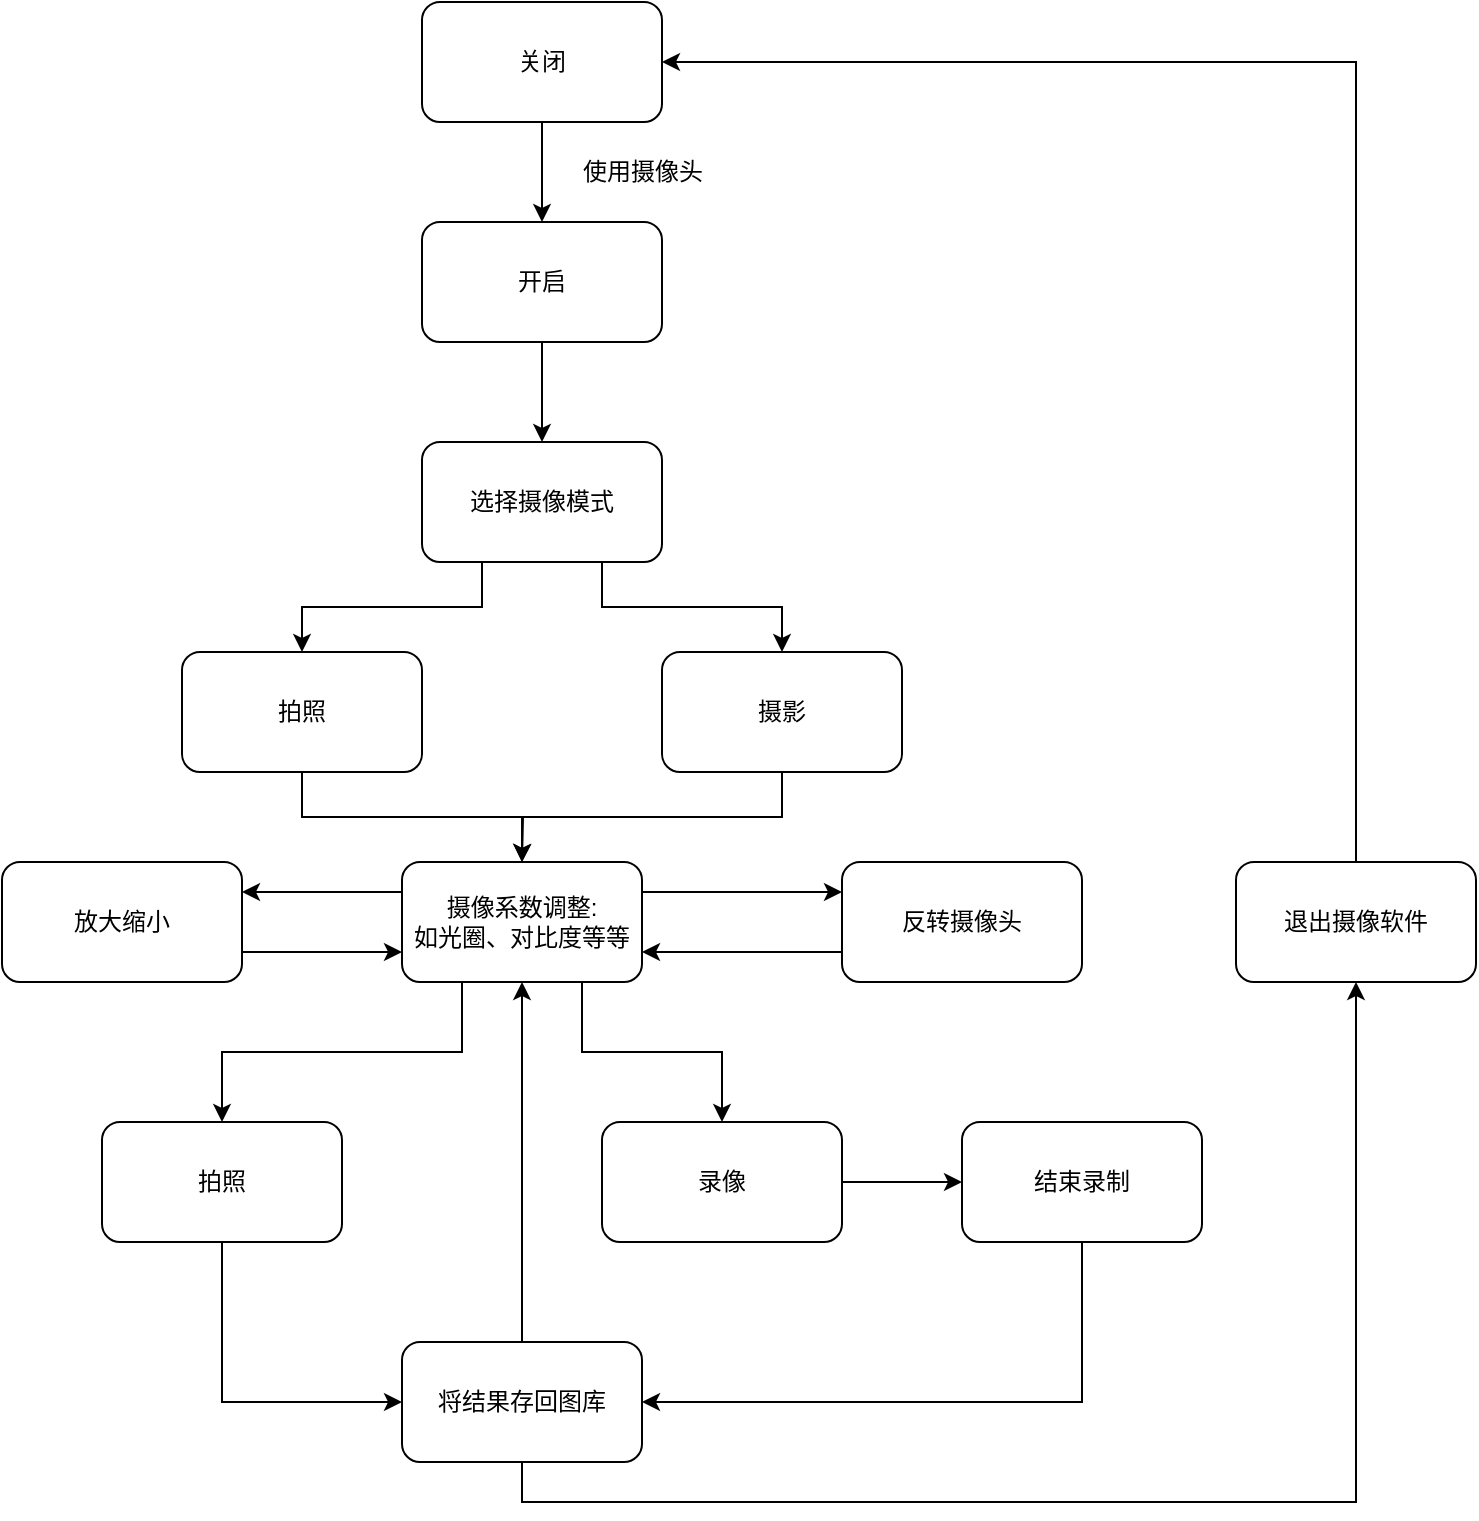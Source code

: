 <mxfile version="24.3.1" type="device">
  <diagram id="C5RBs43oDa-KdzZeNtuy" name="Page-1">
    <mxGraphModel dx="1948" dy="975" grid="1" gridSize="10" guides="1" tooltips="1" connect="1" arrows="1" fold="1" page="1" pageScale="1" pageWidth="827" pageHeight="1169" math="0" shadow="0">
      <root>
        <mxCell id="WIyWlLk6GJQsqaUBKTNV-0" />
        <mxCell id="WIyWlLk6GJQsqaUBKTNV-1" parent="WIyWlLk6GJQsqaUBKTNV-0" />
        <mxCell id="mBBtBcO-fJvRGpITPZTJ-137" style="edgeStyle=orthogonalEdgeStyle;rounded=0;orthogonalLoop=1;jettySize=auto;html=1;exitX=0.5;exitY=1;exitDx=0;exitDy=0;entryX=0.5;entryY=0;entryDx=0;entryDy=0;" edge="1" parent="WIyWlLk6GJQsqaUBKTNV-1" source="mBBtBcO-fJvRGpITPZTJ-134" target="mBBtBcO-fJvRGpITPZTJ-135">
          <mxGeometry relative="1" as="geometry" />
        </mxCell>
        <mxCell id="mBBtBcO-fJvRGpITPZTJ-134" value="关闭" style="rounded=1;whiteSpace=wrap;html=1;" vertex="1" parent="WIyWlLk6GJQsqaUBKTNV-1">
          <mxGeometry x="300" y="230" width="120" height="60" as="geometry" />
        </mxCell>
        <mxCell id="mBBtBcO-fJvRGpITPZTJ-139" style="edgeStyle=orthogonalEdgeStyle;rounded=0;orthogonalLoop=1;jettySize=auto;html=1;exitX=0.5;exitY=1;exitDx=0;exitDy=0;" edge="1" parent="WIyWlLk6GJQsqaUBKTNV-1" source="mBBtBcO-fJvRGpITPZTJ-135" target="mBBtBcO-fJvRGpITPZTJ-136">
          <mxGeometry relative="1" as="geometry" />
        </mxCell>
        <mxCell id="mBBtBcO-fJvRGpITPZTJ-135" value="开启" style="rounded=1;whiteSpace=wrap;html=1;" vertex="1" parent="WIyWlLk6GJQsqaUBKTNV-1">
          <mxGeometry x="300" y="340" width="120" height="60" as="geometry" />
        </mxCell>
        <mxCell id="mBBtBcO-fJvRGpITPZTJ-142" style="edgeStyle=orthogonalEdgeStyle;rounded=0;orthogonalLoop=1;jettySize=auto;html=1;exitX=0.25;exitY=1;exitDx=0;exitDy=0;" edge="1" parent="WIyWlLk6GJQsqaUBKTNV-1" source="mBBtBcO-fJvRGpITPZTJ-136" target="mBBtBcO-fJvRGpITPZTJ-140">
          <mxGeometry relative="1" as="geometry" />
        </mxCell>
        <mxCell id="mBBtBcO-fJvRGpITPZTJ-143" style="edgeStyle=orthogonalEdgeStyle;rounded=0;orthogonalLoop=1;jettySize=auto;html=1;exitX=0.75;exitY=1;exitDx=0;exitDy=0;entryX=0.5;entryY=0;entryDx=0;entryDy=0;" edge="1" parent="WIyWlLk6GJQsqaUBKTNV-1" source="mBBtBcO-fJvRGpITPZTJ-136" target="mBBtBcO-fJvRGpITPZTJ-141">
          <mxGeometry relative="1" as="geometry" />
        </mxCell>
        <mxCell id="mBBtBcO-fJvRGpITPZTJ-136" value="选择摄像模式" style="rounded=1;whiteSpace=wrap;html=1;" vertex="1" parent="WIyWlLk6GJQsqaUBKTNV-1">
          <mxGeometry x="300" y="450" width="120" height="60" as="geometry" />
        </mxCell>
        <mxCell id="mBBtBcO-fJvRGpITPZTJ-138" value="使用摄像头" style="text;html=1;align=center;verticalAlign=middle;resizable=0;points=[];autosize=1;strokeColor=none;fillColor=none;" vertex="1" parent="WIyWlLk6GJQsqaUBKTNV-1">
          <mxGeometry x="370" y="300" width="80" height="30" as="geometry" />
        </mxCell>
        <mxCell id="mBBtBcO-fJvRGpITPZTJ-145" style="edgeStyle=orthogonalEdgeStyle;rounded=0;orthogonalLoop=1;jettySize=auto;html=1;exitX=0.5;exitY=1;exitDx=0;exitDy=0;" edge="1" parent="WIyWlLk6GJQsqaUBKTNV-1" source="mBBtBcO-fJvRGpITPZTJ-140" target="mBBtBcO-fJvRGpITPZTJ-144">
          <mxGeometry relative="1" as="geometry" />
        </mxCell>
        <mxCell id="mBBtBcO-fJvRGpITPZTJ-140" value="拍照" style="rounded=1;whiteSpace=wrap;html=1;" vertex="1" parent="WIyWlLk6GJQsqaUBKTNV-1">
          <mxGeometry x="180" y="555" width="120" height="60" as="geometry" />
        </mxCell>
        <mxCell id="mBBtBcO-fJvRGpITPZTJ-146" style="edgeStyle=orthogonalEdgeStyle;rounded=0;orthogonalLoop=1;jettySize=auto;html=1;exitX=0.5;exitY=1;exitDx=0;exitDy=0;" edge="1" parent="WIyWlLk6GJQsqaUBKTNV-1" source="mBBtBcO-fJvRGpITPZTJ-141">
          <mxGeometry relative="1" as="geometry">
            <mxPoint x="350" y="660" as="targetPoint" />
          </mxGeometry>
        </mxCell>
        <mxCell id="mBBtBcO-fJvRGpITPZTJ-141" value="摄影" style="rounded=1;whiteSpace=wrap;html=1;" vertex="1" parent="WIyWlLk6GJQsqaUBKTNV-1">
          <mxGeometry x="420" y="555" width="120" height="60" as="geometry" />
        </mxCell>
        <mxCell id="mBBtBcO-fJvRGpITPZTJ-148" style="edgeStyle=orthogonalEdgeStyle;rounded=0;orthogonalLoop=1;jettySize=auto;html=1;exitX=1;exitY=0.25;exitDx=0;exitDy=0;entryX=0;entryY=0.25;entryDx=0;entryDy=0;" edge="1" parent="WIyWlLk6GJQsqaUBKTNV-1" source="mBBtBcO-fJvRGpITPZTJ-144" target="mBBtBcO-fJvRGpITPZTJ-147">
          <mxGeometry relative="1" as="geometry" />
        </mxCell>
        <mxCell id="mBBtBcO-fJvRGpITPZTJ-152" style="edgeStyle=orthogonalEdgeStyle;rounded=0;orthogonalLoop=1;jettySize=auto;html=1;exitX=0;exitY=0.25;exitDx=0;exitDy=0;entryX=1;entryY=0.25;entryDx=0;entryDy=0;" edge="1" parent="WIyWlLk6GJQsqaUBKTNV-1" source="mBBtBcO-fJvRGpITPZTJ-144" target="mBBtBcO-fJvRGpITPZTJ-151">
          <mxGeometry relative="1" as="geometry" />
        </mxCell>
        <mxCell id="mBBtBcO-fJvRGpITPZTJ-160" style="edgeStyle=orthogonalEdgeStyle;rounded=0;orthogonalLoop=1;jettySize=auto;html=1;exitX=0.25;exitY=1;exitDx=0;exitDy=0;" edge="1" parent="WIyWlLk6GJQsqaUBKTNV-1" source="mBBtBcO-fJvRGpITPZTJ-144" target="mBBtBcO-fJvRGpITPZTJ-157">
          <mxGeometry relative="1" as="geometry" />
        </mxCell>
        <mxCell id="mBBtBcO-fJvRGpITPZTJ-163" style="edgeStyle=orthogonalEdgeStyle;rounded=0;orthogonalLoop=1;jettySize=auto;html=1;exitX=0.75;exitY=1;exitDx=0;exitDy=0;entryX=0.5;entryY=0;entryDx=0;entryDy=0;" edge="1" parent="WIyWlLk6GJQsqaUBKTNV-1" source="mBBtBcO-fJvRGpITPZTJ-144" target="mBBtBcO-fJvRGpITPZTJ-162">
          <mxGeometry relative="1" as="geometry" />
        </mxCell>
        <mxCell id="mBBtBcO-fJvRGpITPZTJ-144" value="摄像系数调整:&lt;div&gt;如光圈、对比度等等&lt;/div&gt;" style="rounded=1;whiteSpace=wrap;html=1;" vertex="1" parent="WIyWlLk6GJQsqaUBKTNV-1">
          <mxGeometry x="290" y="660" width="120" height="60" as="geometry" />
        </mxCell>
        <mxCell id="mBBtBcO-fJvRGpITPZTJ-150" style="edgeStyle=orthogonalEdgeStyle;rounded=0;orthogonalLoop=1;jettySize=auto;html=1;exitX=0;exitY=0.75;exitDx=0;exitDy=0;entryX=1;entryY=0.75;entryDx=0;entryDy=0;" edge="1" parent="WIyWlLk6GJQsqaUBKTNV-1" source="mBBtBcO-fJvRGpITPZTJ-147" target="mBBtBcO-fJvRGpITPZTJ-144">
          <mxGeometry relative="1" as="geometry" />
        </mxCell>
        <mxCell id="mBBtBcO-fJvRGpITPZTJ-147" value="反转摄像头" style="rounded=1;whiteSpace=wrap;html=1;" vertex="1" parent="WIyWlLk6GJQsqaUBKTNV-1">
          <mxGeometry x="510" y="660" width="120" height="60" as="geometry" />
        </mxCell>
        <mxCell id="mBBtBcO-fJvRGpITPZTJ-153" style="edgeStyle=orthogonalEdgeStyle;rounded=0;orthogonalLoop=1;jettySize=auto;html=1;exitX=1;exitY=0.75;exitDx=0;exitDy=0;entryX=0;entryY=0.75;entryDx=0;entryDy=0;" edge="1" parent="WIyWlLk6GJQsqaUBKTNV-1" source="mBBtBcO-fJvRGpITPZTJ-151" target="mBBtBcO-fJvRGpITPZTJ-144">
          <mxGeometry relative="1" as="geometry" />
        </mxCell>
        <mxCell id="mBBtBcO-fJvRGpITPZTJ-151" value="放大缩小" style="rounded=1;whiteSpace=wrap;html=1;" vertex="1" parent="WIyWlLk6GJQsqaUBKTNV-1">
          <mxGeometry x="90" y="660" width="120" height="60" as="geometry" />
        </mxCell>
        <mxCell id="mBBtBcO-fJvRGpITPZTJ-161" style="edgeStyle=orthogonalEdgeStyle;rounded=0;orthogonalLoop=1;jettySize=auto;html=1;exitX=0.5;exitY=1;exitDx=0;exitDy=0;entryX=0;entryY=0.5;entryDx=0;entryDy=0;" edge="1" parent="WIyWlLk6GJQsqaUBKTNV-1" source="mBBtBcO-fJvRGpITPZTJ-157" target="mBBtBcO-fJvRGpITPZTJ-159">
          <mxGeometry relative="1" as="geometry" />
        </mxCell>
        <mxCell id="mBBtBcO-fJvRGpITPZTJ-157" value="拍照" style="rounded=1;whiteSpace=wrap;html=1;" vertex="1" parent="WIyWlLk6GJQsqaUBKTNV-1">
          <mxGeometry x="140" y="790" width="120" height="60" as="geometry" />
        </mxCell>
        <mxCell id="mBBtBcO-fJvRGpITPZTJ-168" style="edgeStyle=orthogonalEdgeStyle;rounded=0;orthogonalLoop=1;jettySize=auto;html=1;exitX=0.5;exitY=0;exitDx=0;exitDy=0;entryX=0.5;entryY=1;entryDx=0;entryDy=0;" edge="1" parent="WIyWlLk6GJQsqaUBKTNV-1" source="mBBtBcO-fJvRGpITPZTJ-159" target="mBBtBcO-fJvRGpITPZTJ-144">
          <mxGeometry relative="1" as="geometry" />
        </mxCell>
        <mxCell id="mBBtBcO-fJvRGpITPZTJ-170" style="edgeStyle=orthogonalEdgeStyle;rounded=0;orthogonalLoop=1;jettySize=auto;html=1;exitX=0.5;exitY=1;exitDx=0;exitDy=0;entryX=0.5;entryY=1;entryDx=0;entryDy=0;" edge="1" parent="WIyWlLk6GJQsqaUBKTNV-1" source="mBBtBcO-fJvRGpITPZTJ-159" target="mBBtBcO-fJvRGpITPZTJ-169">
          <mxGeometry relative="1" as="geometry" />
        </mxCell>
        <mxCell id="mBBtBcO-fJvRGpITPZTJ-159" value="将结果存回图库" style="rounded=1;whiteSpace=wrap;html=1;" vertex="1" parent="WIyWlLk6GJQsqaUBKTNV-1">
          <mxGeometry x="290" y="900" width="120" height="60" as="geometry" />
        </mxCell>
        <mxCell id="mBBtBcO-fJvRGpITPZTJ-165" style="edgeStyle=orthogonalEdgeStyle;rounded=0;orthogonalLoop=1;jettySize=auto;html=1;exitX=1;exitY=0.5;exitDx=0;exitDy=0;" edge="1" parent="WIyWlLk6GJQsqaUBKTNV-1" source="mBBtBcO-fJvRGpITPZTJ-162" target="mBBtBcO-fJvRGpITPZTJ-164">
          <mxGeometry relative="1" as="geometry" />
        </mxCell>
        <mxCell id="mBBtBcO-fJvRGpITPZTJ-162" value="录像" style="rounded=1;whiteSpace=wrap;html=1;" vertex="1" parent="WIyWlLk6GJQsqaUBKTNV-1">
          <mxGeometry x="390" y="790" width="120" height="60" as="geometry" />
        </mxCell>
        <mxCell id="mBBtBcO-fJvRGpITPZTJ-166" style="edgeStyle=orthogonalEdgeStyle;rounded=0;orthogonalLoop=1;jettySize=auto;html=1;exitX=0.5;exitY=1;exitDx=0;exitDy=0;entryX=1;entryY=0.5;entryDx=0;entryDy=0;" edge="1" parent="WIyWlLk6GJQsqaUBKTNV-1" source="mBBtBcO-fJvRGpITPZTJ-164" target="mBBtBcO-fJvRGpITPZTJ-159">
          <mxGeometry relative="1" as="geometry" />
        </mxCell>
        <mxCell id="mBBtBcO-fJvRGpITPZTJ-164" value="结束录制" style="rounded=1;whiteSpace=wrap;html=1;" vertex="1" parent="WIyWlLk6GJQsqaUBKTNV-1">
          <mxGeometry x="570" y="790" width="120" height="60" as="geometry" />
        </mxCell>
        <mxCell id="mBBtBcO-fJvRGpITPZTJ-171" style="edgeStyle=orthogonalEdgeStyle;rounded=0;orthogonalLoop=1;jettySize=auto;html=1;exitX=0.5;exitY=0;exitDx=0;exitDy=0;entryX=1;entryY=0.5;entryDx=0;entryDy=0;" edge="1" parent="WIyWlLk6GJQsqaUBKTNV-1" source="mBBtBcO-fJvRGpITPZTJ-169" target="mBBtBcO-fJvRGpITPZTJ-134">
          <mxGeometry relative="1" as="geometry" />
        </mxCell>
        <mxCell id="mBBtBcO-fJvRGpITPZTJ-169" value="退出摄像软件" style="rounded=1;whiteSpace=wrap;html=1;" vertex="1" parent="WIyWlLk6GJQsqaUBKTNV-1">
          <mxGeometry x="707" y="660" width="120" height="60" as="geometry" />
        </mxCell>
      </root>
    </mxGraphModel>
  </diagram>
</mxfile>
